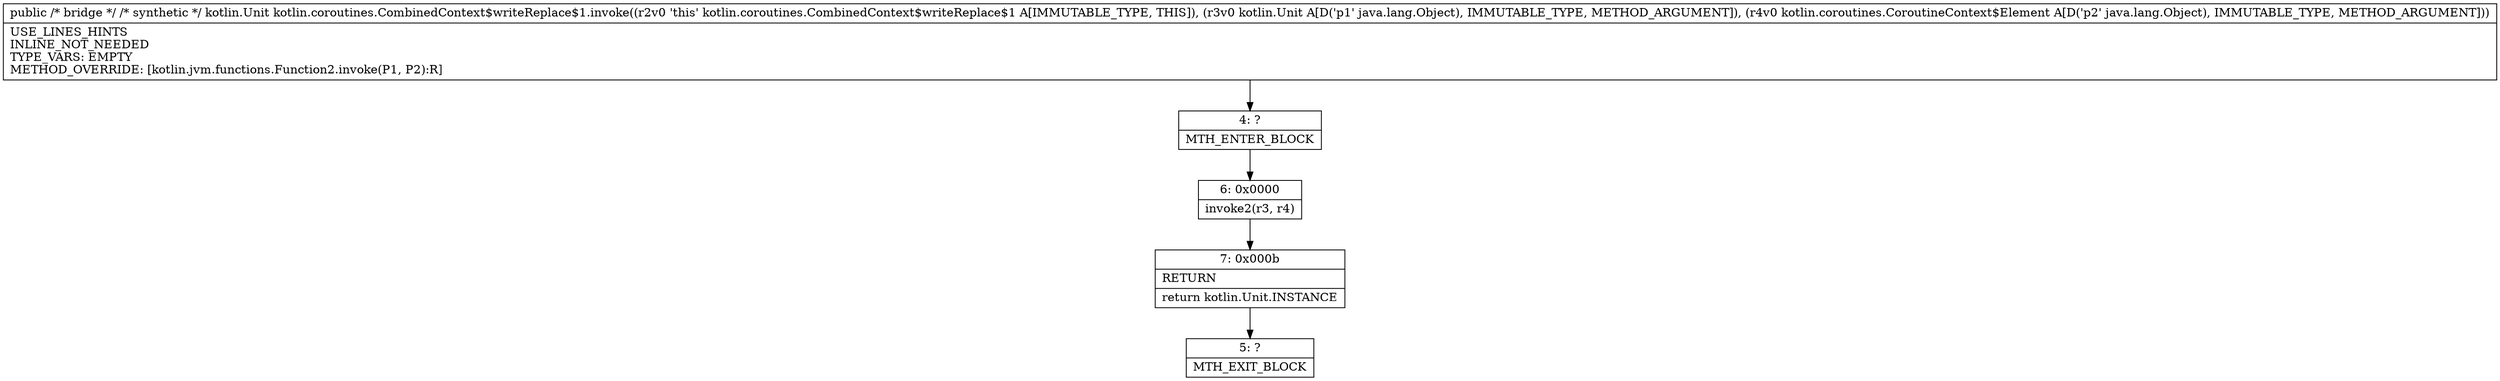 digraph "CFG forkotlin.coroutines.CombinedContext$writeReplace$1.invoke(Ljava\/lang\/Object;Ljava\/lang\/Object;)Ljava\/lang\/Object;" {
Node_4 [shape=record,label="{4\:\ ?|MTH_ENTER_BLOCK\l}"];
Node_6 [shape=record,label="{6\:\ 0x0000|invoke2(r3, r4)\l}"];
Node_7 [shape=record,label="{7\:\ 0x000b|RETURN\l|return kotlin.Unit.INSTANCE\l}"];
Node_5 [shape=record,label="{5\:\ ?|MTH_EXIT_BLOCK\l}"];
MethodNode[shape=record,label="{public \/* bridge *\/ \/* synthetic *\/ kotlin.Unit kotlin.coroutines.CombinedContext$writeReplace$1.invoke((r2v0 'this' kotlin.coroutines.CombinedContext$writeReplace$1 A[IMMUTABLE_TYPE, THIS]), (r3v0 kotlin.Unit A[D('p1' java.lang.Object), IMMUTABLE_TYPE, METHOD_ARGUMENT]), (r4v0 kotlin.coroutines.CoroutineContext$Element A[D('p2' java.lang.Object), IMMUTABLE_TYPE, METHOD_ARGUMENT]))  | USE_LINES_HINTS\lINLINE_NOT_NEEDED\lTYPE_VARS: EMPTY\lMETHOD_OVERRIDE: [kotlin.jvm.functions.Function2.invoke(P1, P2):R]\l}"];
MethodNode -> Node_4;Node_4 -> Node_6;
Node_6 -> Node_7;
Node_7 -> Node_5;
}

